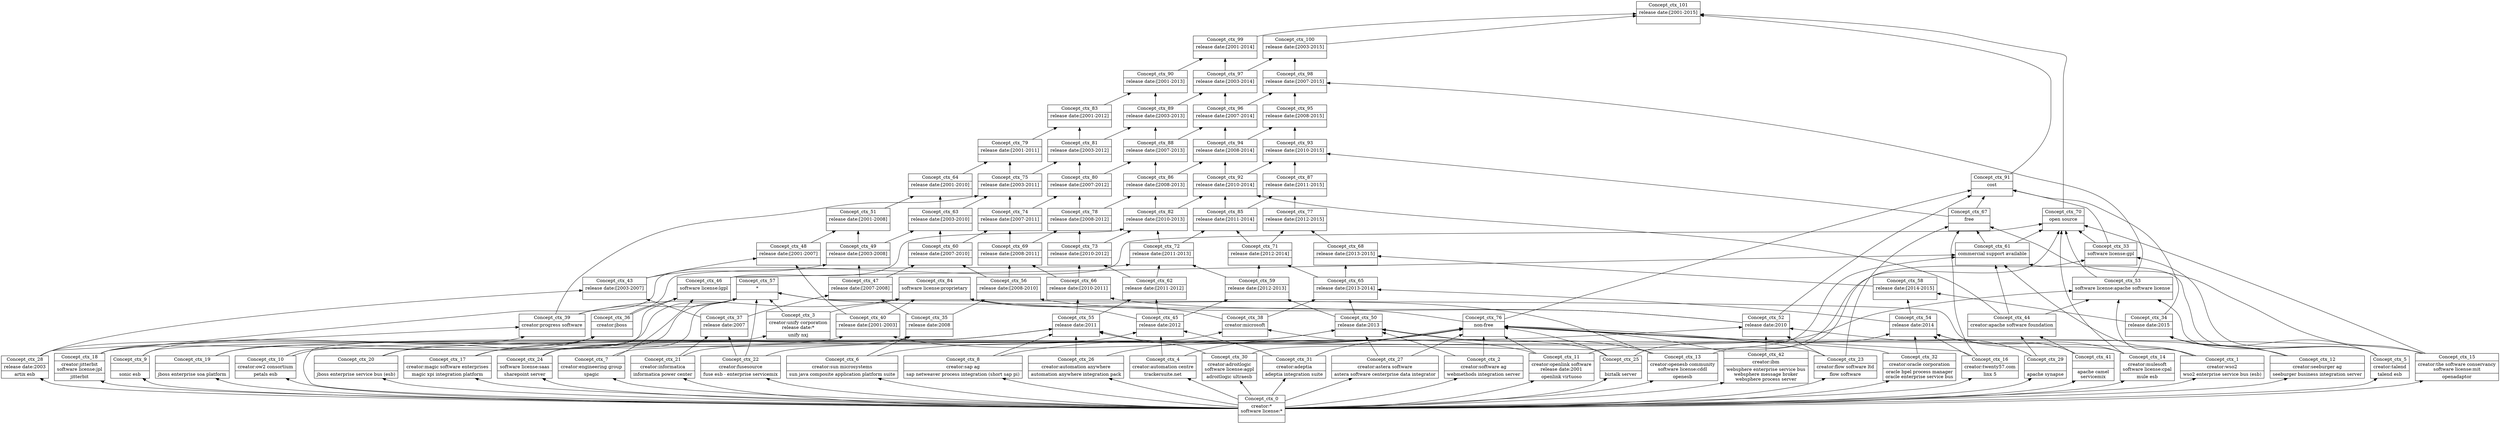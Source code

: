 digraph G { 
	rankdir=BT;
subgraph ctx { 
label="ctx";
1 [shape=record,label="{Concept_ctx_0|creator:*\nsoftware license:*\n|}"];
2 [shape=record,label="{Concept_ctx_11|creator:openlink software\nrelease date:2001\n|openlink virtuoso\n}"];
3 [shape=record,label="{Concept_ctx_31|creator:adeptia\n|adeptia integration suite\n}"];
4 [shape=record,label="{Concept_ctx_30|creator:adroitlogic\nsoftware license:agpl\n|adroitlogic ultraesb\n}"];
5 [shape=record,label="{Concept_ctx_27|creator:astera software\n|astera software centerprise data integrator\n}"];
6 [shape=record,label="{Concept_ctx_26|creator:automation anywhere\n|automation anywhere integration pack\n}"];
7 [shape=record,label="{Concept_ctx_24|software license:saas\n|sharepoint server\n}"];
8 [shape=record,label="{Concept_ctx_25||biztalk server\n}"];
9 [shape=record,label="{Concept_ctx_23|creator:flow software ltd\n|flow software\n}"];
10 [shape=record,label="{Concept_ctx_22|creator:fusesource\n|fuse esb - enterprise servicemix\n}"];
11 [shape=record,label="{Concept_ctx_21|creator:informatica\n|informatica power center\n}"];
12 [shape=record,label="{Concept_ctx_18|creator:jitterbit\nsoftware license:jpl\n|jitterbit\n}"];
13 [shape=record,label="{Concept_ctx_17|creator:magic software enterprises\n|magic xpi integration platform\n}"];
14 [shape=record,label="{Concept_ctx_16|creator:twenty57.com\n|linx 5\n}"];
15 [shape=record,label="{Concept_ctx_15|creator:the software conservancy\nsoftware license:mit\n|openadaptor\n}"];
16 [shape=record,label="{Concept_ctx_14|creator:mulesoft\nsoftware license:cpal\n|mule esb\n}"];
17 [shape=record,label="{Concept_ctx_13|creator:openesb community\nsoftware license:cddl\n|openesb\n}"];
18 [shape=record,label="{Concept_ctx_12|creator:seeburger ag\n|seeburger business integration server\n}"];
19 [shape=record,label="{Concept_ctx_10|creator:ow2 consortium\n|petals esb\n}"];
20 [shape=record,label="{Concept_ctx_8|creator:sap ag\n|sap netweaver process integration (short sap pi)\n}"];
21 [shape=record,label="{Concept_ctx_7|creator:engineering group\n|spagic\n}"];
22 [shape=record,label="{Concept_ctx_6|creator:sun microsystems\n|sun java composite application platform suite\n}"];
23 [shape=record,label="{Concept_ctx_5|creator:talend\n|talend esb\n}"];
24 [shape=record,label="{Concept_ctx_4|creator:automation centre\n|trackersuite.net\n}"];
25 [shape=record,label="{Concept_ctx_3|creator:unify corporation\nrelease date:*\n|unify nxj\n}"];
26 [shape=record,label="{Concept_ctx_2|creator:software ag\n|webmethods integration server\n}"];
27 [shape=record,label="{Concept_ctx_1|creator:wso2\n|wso2 enterprise service bus (esb)\n}"];
28 [shape=record,label="{Concept_ctx_28|release date:2003\n|artix esb\n}"];
29 [shape=record,label="{Concept_ctx_29||apache synapse\n}"];
30 [shape=record,label="{Concept_ctx_9||sonic esb\n}"];
31 [shape=record,label="{Concept_ctx_19||jboss enterprise soa platform\n}"];
32 [shape=record,label="{Concept_ctx_20||jboss enterprise service bus (esb)\n}"];
33 [shape=record,label="{Concept_ctx_39|creator:progress software\n|}"];
34 [shape=record,label="{Concept_ctx_38|creator:microsoft\n|}"];
35 [shape=record,label="{Concept_ctx_36|creator:jboss\n|}"];
36 [shape=record,label="{Concept_ctx_32|creator:oracle corporation\n|oracle bpel process manager\noracle enterprise service bus\n}"];
37 [shape=record,label="{Concept_ctx_37|release date:2007\n|}"];
38 [shape=record,label="{Concept_ctx_35|release date:2008\n|}"];
39 [shape=record,label="{Concept_ctx_41||apache camel\nservicemix\n}"];
40 [shape=record,label="{Concept_ctx_34|release date:2015\n|}"];
41 [shape=record,label="{Concept_ctx_40|release date:[2001-2003]\n|}"];
42 [shape=record,label="{Concept_ctx_33|software license:gpl\n|}"];
43 [shape=record,label="{Concept_ctx_44|creator:apache software foundation\n|}"];
44 [shape=record,label="{Concept_ctx_42|creator:ibm\n|websphere enterprise service bus\nwebsphere message broker\nwebsphere process server\n}"];
45 [shape=record,label="{Concept_ctx_45|release date:2012\n|}"];
46 [shape=record,label="{Concept_ctx_43|release date:[2003-2007]\n|}"];
47 [shape=record,label="{Concept_ctx_47|release date:[2007-2008]\n|}"];
48 [shape=record,label="{Concept_ctx_48|release date:[2001-2007]\n|}"];
49 [shape=record,label="{Concept_ctx_46|software license:lgpl\n|}"];
50 [shape=record,label="{Concept_ctx_49|release date:[2003-2008]\n|}"];
51 [shape=record,label="{Concept_ctx_52|release date:2010\n|}"];
52 [shape=record,label="{Concept_ctx_50|release date:2013\n|}"];
53 [shape=record,label="{Concept_ctx_51|release date:[2001-2008]\n|}"];
54 [shape=record,label="{Concept_ctx_53|software license:apache software license\n|}"];
55 [shape=record,label="{Concept_ctx_55|release date:2011\n|}"];
56 [shape=record,label="{Concept_ctx_54|release date:2014\n|}"];
57 [shape=record,label="{Concept_ctx_56|release date:[2008-2010]\n|}"];
58 [shape=record,label="{Concept_ctx_57|*\n|}"];
59 [shape=record,label="{Concept_ctx_59|release date:[2012-2013]\n|}"];
60 [shape=record,label="{Concept_ctx_58|release date:[2014-2015]\n|}"];
61 [shape=record,label="{Concept_ctx_61|commercial support available\n|}"];
62 [shape=record,label="{Concept_ctx_62|release date:[2011-2012]\n|}"];
63 [shape=record,label="{Concept_ctx_60|release date:[2007-2010]\n|}"];
64 [shape=record,label="{Concept_ctx_63|release date:[2003-2010]\n|}"];
65 [shape=record,label="{Concept_ctx_64|release date:[2001-2010]\n|}"];
66 [shape=record,label="{Concept_ctx_67|free\n|}"];
67 [shape=record,label="{Concept_ctx_66|release date:[2010-2011]\n|}"];
68 [shape=record,label="{Concept_ctx_65|release date:[2013-2014]\n|}"];
69 [shape=record,label="{Concept_ctx_69|release date:[2008-2011]\n|}"];
70 [shape=record,label="{Concept_ctx_68|release date:[2013-2015]\n|}"];
71 [shape=record,label="{Concept_ctx_70|open source\n|}"];
72 [shape=record,label="{Concept_ctx_73|release date:[2010-2012]\n|}"];
73 [shape=record,label="{Concept_ctx_72|release date:[2011-2013]\n|}"];
74 [shape=record,label="{Concept_ctx_71|release date:[2012-2014]\n|}"];
75 [shape=record,label="{Concept_ctx_74|release date:[2007-2011]\n|}"];
76 [shape=record,label="{Concept_ctx_76|non-free\n|}"];
77 [shape=record,label="{Concept_ctx_78|release date:[2008-2012]\n|}"];
78 [shape=record,label="{Concept_ctx_77|release date:[2012-2015]\n|}"];
79 [shape=record,label="{Concept_ctx_75|release date:[2003-2011]\n|}"];
80 [shape=record,label="{Concept_ctx_79|release date:[2001-2011]\n|}"];
81 [shape=record,label="{Concept_ctx_80|release date:[2007-2012]\n|}"];
82 [shape=record,label="{Concept_ctx_81|release date:[2003-2012]\n|}"];
83 [shape=record,label="{Concept_ctx_82|release date:[2010-2013]\n|}"];
84 [shape=record,label="{Concept_ctx_83|release date:[2001-2012]\n|}"];
85 [shape=record,label="{Concept_ctx_85|release date:[2011-2014]\n|}"];
86 [shape=record,label="{Concept_ctx_84|software license:proprietary\n|}"];
87 [shape=record,label="{Concept_ctx_86|release date:[2008-2013]\n|}"];
88 [shape=record,label="{Concept_ctx_87|release date:[2011-2015]\n|}"];
89 [shape=record,label="{Concept_ctx_88|release date:[2007-2013]\n|}"];
90 [shape=record,label="{Concept_ctx_89|release date:[2003-2013]\n|}"];
91 [shape=record,label="{Concept_ctx_90|release date:[2001-2013]\n|}"];
92 [shape=record,label="{Concept_ctx_91|cost\n|}"];
93 [shape=record,label="{Concept_ctx_92|release date:[2010-2014]\n|}"];
94 [shape=record,label="{Concept_ctx_94|release date:[2008-2014]\n|}"];
95 [shape=record,label="{Concept_ctx_93|release date:[2010-2015]\n|}"];
96 [shape=record,label="{Concept_ctx_96|release date:[2007-2014]\n|}"];
97 [shape=record,label="{Concept_ctx_95|release date:[2008-2015]\n|}"];
98 [shape=record,label="{Concept_ctx_97|release date:[2003-2014]\n|}"];
99 [shape=record,label="{Concept_ctx_98|release date:[2007-2015]\n|}"];
100 [shape=record,label="{Concept_ctx_99|release date:[2001-2014]\n|}"];
101 [shape=record,label="{Concept_ctx_100|release date:[2003-2015]\n|}"];
102 [shape=record,label="{Concept_ctx_101|release date:[2001-2015]\n|}"];
	1 -> 2
	1 -> 3
	1 -> 4
	1 -> 5
	1 -> 6
	1 -> 7
	1 -> 8
	1 -> 9
	1 -> 10
	1 -> 11
	1 -> 12
	1 -> 13
	1 -> 14
	1 -> 15
	1 -> 16
	1 -> 17
	1 -> 18
	1 -> 19
	1 -> 20
	1 -> 21
	1 -> 22
	1 -> 23
	1 -> 24
	1 -> 25
	1 -> 26
	1 -> 27
	1 -> 28
	1 -> 29
	1 -> 30
	1 -> 31
	1 -> 32
	28 -> 33
	30 -> 33
	7 -> 34
	8 -> 34
	31 -> 35
	32 -> 35
	1 -> 36
	10 -> 37
	11 -> 37
	12 -> 38
	22 -> 38
	1 -> 39
	23 -> 40
	18 -> 40
	28 -> 41
	2 -> 41
	23 -> 42
	2 -> 42
	29 -> 43
	39 -> 43
	1 -> 44
	3 -> 45
	13 -> 45
	24 -> 45
	28 -> 46
	37 -> 46
	37 -> 47
	38 -> 47
	41 -> 48
	46 -> 48
	21 -> 49
	19 -> 49
	35 -> 49
	47 -> 50
	46 -> 50
	29 -> 51
	44 -> 51
	9 -> 51
	21 -> 51
	27 -> 52
	7 -> 52
	32 -> 52
	5 -> 52
	26 -> 52
	17 -> 52
	48 -> 53
	50 -> 53
	23 -> 54
	27 -> 54
	10 -> 54
	43 -> 54
	6 -> 55
	30 -> 55
	31 -> 55
	15 -> 55
	20 -> 55
	4 -> 55
	19 -> 55
	8 -> 56
	16 -> 56
	14 -> 56
	36 -> 56
	39 -> 56
	51 -> 57
	38 -> 57
	7 -> 58
	16 -> 58
	17 -> 58
	12 -> 58
	33 -> 58
	10 -> 58
	13 -> 58
	25 -> 58
	45 -> 59
	52 -> 59
	56 -> 60
	40 -> 60
	23 -> 61
	27 -> 61
	49 -> 61
	4 -> 61
	43 -> 61
	45 -> 62
	55 -> 62
	47 -> 63
	57 -> 63
	63 -> 64
	50 -> 64
	53 -> 65
	64 -> 65
	9 -> 66
	14 -> 66
	61 -> 66
	15 -> 66
	51 -> 67
	55 -> 67
	56 -> 68
	52 -> 68
	34 -> 68
	57 -> 69
	67 -> 69
	60 -> 70
	68 -> 70
	42 -> 71
	61 -> 71
	15 -> 71
	16 -> 71
	17 -> 71
	12 -> 71
	54 -> 71
	67 -> 72
	62 -> 72
	62 -> 73
	59 -> 73
	35 -> 73
	59 -> 74
	68 -> 74
	63 -> 75
	69 -> 75
	6 -> 76
	22 -> 76
	24 -> 76
	20 -> 76
	44 -> 76
	11 -> 76
	14 -> 76
	2 -> 76
	8 -> 76
	26 -> 76
	18 -> 76
	3 -> 76
	5 -> 76
	9 -> 76
	36 -> 76
	72 -> 77
	69 -> 77
	70 -> 78
	74 -> 78
	75 -> 79
	33 -> 79
	64 -> 79
	65 -> 80
	79 -> 80
	75 -> 81
	77 -> 81
	81 -> 82
	79 -> 82
	49 -> 83
	73 -> 83
	72 -> 83
	80 -> 84
	82 -> 84
	74 -> 85
	73 -> 85
	33 -> 86
	41 -> 86
	34 -> 86
	25 -> 86
	76 -> 86
	45 -> 86
	77 -> 87
	83 -> 87
	85 -> 88
	78 -> 88
	81 -> 89
	87 -> 89
	89 -> 90
	82 -> 90
	84 -> 91
	90 -> 91
	66 -> 92
	42 -> 92
	76 -> 92
	51 -> 92
	40 -> 92
	85 -> 93
	83 -> 93
	43 -> 93
	87 -> 94
	93 -> 94
	66 -> 95
	88 -> 95
	93 -> 95
	94 -> 96
	89 -> 96
	95 -> 97
	94 -> 97
	96 -> 98
	90 -> 98
	97 -> 99
	96 -> 99
	54 -> 99
	91 -> 100
	98 -> 100
	98 -> 101
	99 -> 101
	101 -> 102
	100 -> 102
	92 -> 102
	71 -> 102
}
}